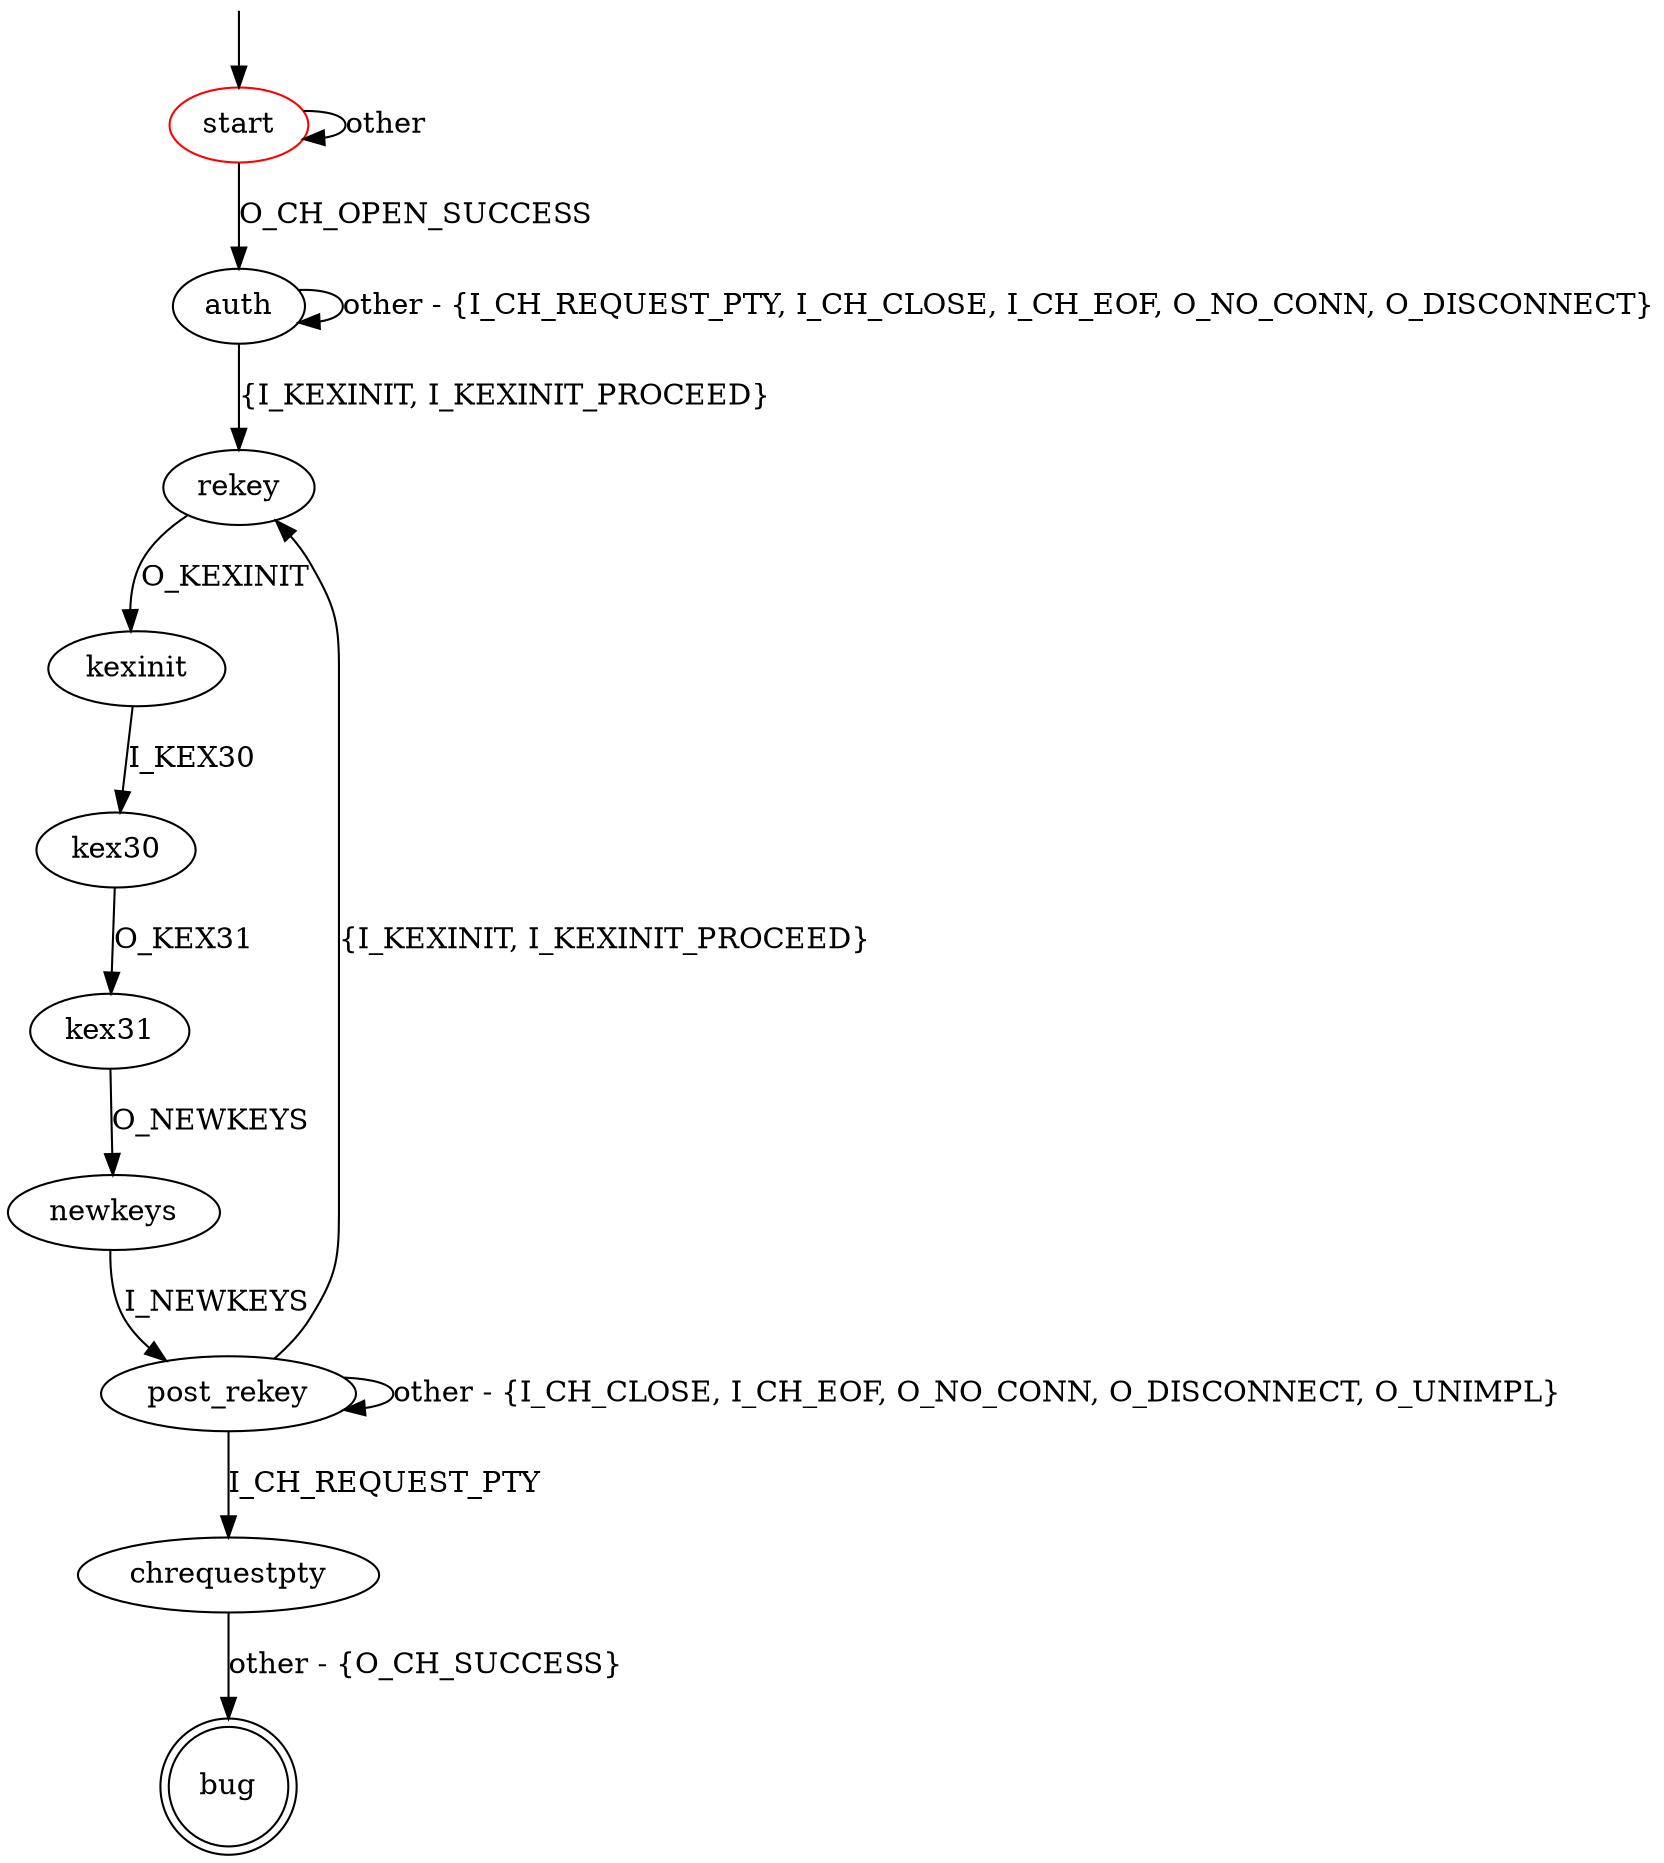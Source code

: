 digraph G {
label=""
start [color="red"]
bug [shape="doublecircle"]

start -> auth [label="O_CH_OPEN_SUCCESS"]
start -> start [label="other"]

auth -> rekey [label="{I_KEXINIT, I_KEXINIT_PROCEED}"]
auth -> auth [label="other - {I_CH_REQUEST_PTY, I_CH_CLOSE, I_CH_EOF, O_NO_CONN, O_DISCONNECT}"]

post_rekey -> rekey [label="{I_KEXINIT, I_KEXINIT_PROCEED}"]
post_rekey -> post_rekey [label="other - {I_CH_CLOSE, I_CH_EOF, O_NO_CONN, O_DISCONNECT, O_UNIMPL}"]

post_rekey -> chrequestpty [label="I_CH_REQUEST_PTY"]
 
chrequestpty -> bug [label="other - {O_CH_SUCCESS}"]

rekey -> kexinit [label="O_KEXINIT"]
kexinit -> kex30 [label="I_KEX30"]
kex30 -> kex31 [label="O_KEX31"]
kex31 -> newkeys [label="O_NEWKEYS"]
newkeys -> post_rekey [label="I_NEWKEYS"]

__start0 [label="" shape="none" width="0" height="0"];
__start0 -> start;
}
